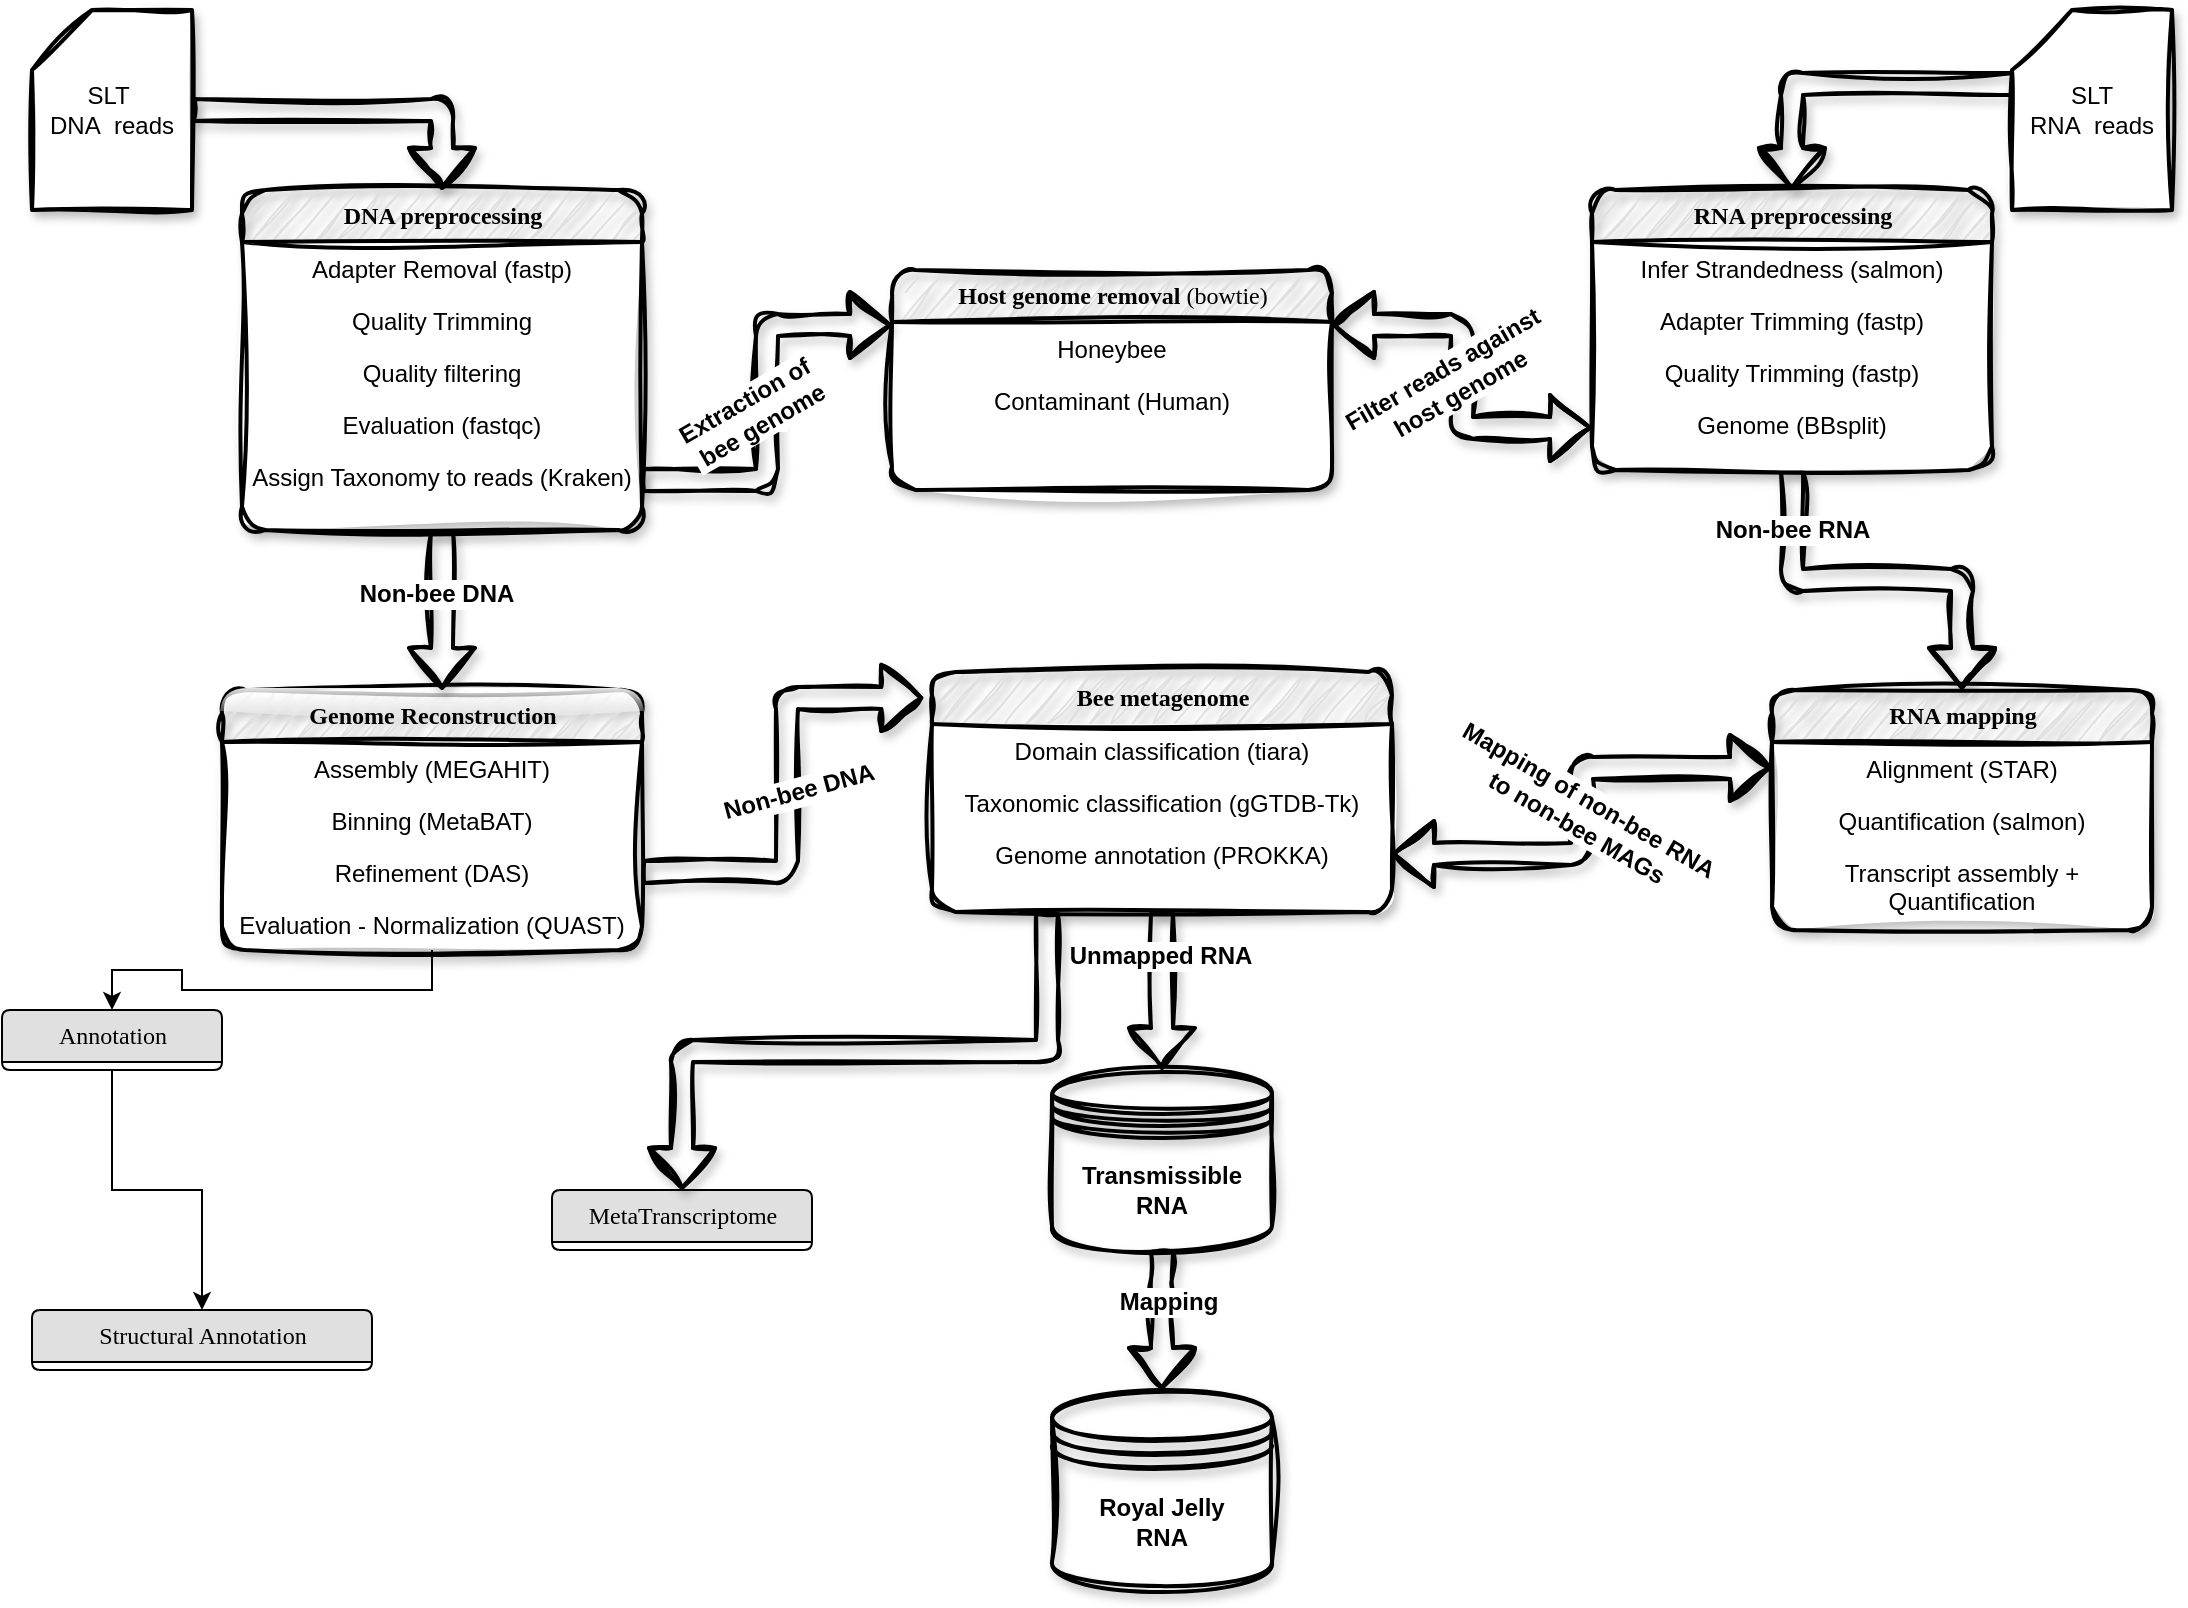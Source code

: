 <mxfile version="26.0.7">
  <diagram name="Page-1" id="I-lq6YLUThv6dxfTA4IS">
    <mxGraphModel dx="1368" dy="909" grid="1" gridSize="10" guides="1" tooltips="1" connect="1" arrows="1" fold="1" page="1" pageScale="1" pageWidth="850" pageHeight="1100" math="0" shadow="0">
      <root>
        <mxCell id="0" />
        <mxCell id="1" parent="0" />
        <mxCell id="cvJpNaN4AxF_znYrUF_U-1" value="&lt;b&gt;DNA preprocessing&lt;/b&gt;" style="swimlane;html=1;fontStyle=0;childLayout=stackLayout;horizontal=1;startSize=26;fillColor=#e0e0e0;horizontalStack=0;resizeParent=1;resizeLast=0;collapsible=1;marginBottom=0;swimlaneFillColor=#ffffff;align=center;rounded=1;shadow=1;comic=0;labelBackgroundColor=none;strokeWidth=2;fontFamily=Verdana;fontSize=12;sketch=1;curveFitting=1;jiggle=2;" vertex="1" parent="1">
          <mxGeometry x="160" y="130" width="200" height="170" as="geometry" />
        </mxCell>
        <mxCell id="cvJpNaN4AxF_znYrUF_U-2" value="Adapter Removal (fastp)" style="text;html=1;strokeColor=none;fillColor=none;spacingLeft=4;spacingRight=4;whiteSpace=wrap;overflow=hidden;rotatable=0;points=[[0,0.5],[1,0.5]];portConstraint=eastwest;align=center;" vertex="1" parent="cvJpNaN4AxF_znYrUF_U-1">
          <mxGeometry y="26" width="200" height="26" as="geometry" />
        </mxCell>
        <mxCell id="cvJpNaN4AxF_znYrUF_U-3" value="Quality Trimming" style="text;html=1;strokeColor=none;fillColor=none;spacingLeft=4;spacingRight=4;whiteSpace=wrap;overflow=hidden;rotatable=0;points=[[0,0.5],[1,0.5]];portConstraint=eastwest;align=center;" vertex="1" parent="cvJpNaN4AxF_znYrUF_U-1">
          <mxGeometry y="52" width="200" height="26" as="geometry" />
        </mxCell>
        <mxCell id="cvJpNaN4AxF_znYrUF_U-4" value="Quality filtering" style="text;html=1;strokeColor=none;fillColor=none;spacingLeft=4;spacingRight=4;whiteSpace=wrap;overflow=hidden;rotatable=0;points=[[0,0.5],[1,0.5]];portConstraint=eastwest;align=center;" vertex="1" parent="cvJpNaN4AxF_znYrUF_U-1">
          <mxGeometry y="78" width="200" height="26" as="geometry" />
        </mxCell>
        <mxCell id="cvJpNaN4AxF_znYrUF_U-5" value="Evaluation (fastqc)" style="text;html=1;strokeColor=none;fillColor=none;spacingLeft=4;spacingRight=4;whiteSpace=wrap;overflow=hidden;rotatable=0;points=[[0,0.5],[1,0.5]];portConstraint=eastwest;align=center;" vertex="1" parent="cvJpNaN4AxF_znYrUF_U-1">
          <mxGeometry y="104" width="200" height="26" as="geometry" />
        </mxCell>
        <mxCell id="cvJpNaN4AxF_znYrUF_U-6" value="Assign Taxonomy to reads (Kraken)" style="text;html=1;strokeColor=none;fillColor=none;spacingLeft=4;spacingRight=4;whiteSpace=wrap;overflow=hidden;rotatable=0;points=[[0,0.5],[1,0.5]];portConstraint=eastwest;align=center;" vertex="1" parent="cvJpNaN4AxF_znYrUF_U-1">
          <mxGeometry y="130" width="200" height="30" as="geometry" />
        </mxCell>
        <mxCell id="cvJpNaN4AxF_znYrUF_U-7" style="edgeStyle=orthogonalEdgeStyle;rounded=0;orthogonalLoop=1;jettySize=auto;html=1;entryX=0.5;entryY=0;entryDx=0;entryDy=0;" edge="1" parent="1" source="cvJpNaN4AxF_znYrUF_U-8" target="cvJpNaN4AxF_znYrUF_U-14">
          <mxGeometry relative="1" as="geometry" />
        </mxCell>
        <mxCell id="cvJpNaN4AxF_znYrUF_U-8" value="&lt;b&gt;Genome Reconstruction&lt;/b&gt;" style="swimlane;html=1;fontStyle=0;childLayout=stackLayout;horizontal=1;startSize=26;fillColor=#e0e0e0;horizontalStack=0;resizeParent=1;resizeLast=0;collapsible=1;marginBottom=0;swimlaneFillColor=#ffffff;align=center;rounded=1;shadow=1;comic=0;labelBackgroundColor=none;strokeWidth=2;fontFamily=Verdana;fontSize=12;sketch=1;curveFitting=1;jiggle=2;glass=1;" vertex="1" parent="1">
          <mxGeometry x="150" y="380" width="210" height="130" as="geometry" />
        </mxCell>
        <mxCell id="cvJpNaN4AxF_znYrUF_U-9" value="Assembly (MEGAHIT)" style="text;html=1;strokeColor=none;fillColor=none;spacingLeft=4;spacingRight=4;whiteSpace=wrap;overflow=hidden;rotatable=0;points=[[0,0.5],[1,0.5]];portConstraint=eastwest;align=center;" vertex="1" parent="cvJpNaN4AxF_znYrUF_U-8">
          <mxGeometry y="26" width="210" height="26" as="geometry" />
        </mxCell>
        <mxCell id="cvJpNaN4AxF_znYrUF_U-10" value="Binning (MetaBAT)" style="text;html=1;strokeColor=none;fillColor=none;spacingLeft=4;spacingRight=4;whiteSpace=wrap;overflow=hidden;rotatable=0;points=[[0,0.5],[1,0.5]];portConstraint=eastwest;align=center;" vertex="1" parent="cvJpNaN4AxF_znYrUF_U-8">
          <mxGeometry y="52" width="210" height="26" as="geometry" />
        </mxCell>
        <mxCell id="cvJpNaN4AxF_znYrUF_U-11" value="Refinement (DAS)" style="text;html=1;strokeColor=none;fillColor=none;spacingLeft=4;spacingRight=4;whiteSpace=wrap;overflow=hidden;rotatable=0;points=[[0,0.5],[1,0.5]];portConstraint=eastwest;align=center;" vertex="1" parent="cvJpNaN4AxF_znYrUF_U-8">
          <mxGeometry y="78" width="210" height="26" as="geometry" />
        </mxCell>
        <mxCell id="cvJpNaN4AxF_znYrUF_U-12" value="&lt;div&gt;Evaluation - Normalization (QUAST)&lt;/div&gt;&lt;div&gt;&lt;br&gt;&lt;/div&gt;&lt;div&gt;&lt;br&gt;&lt;/div&gt;" style="text;html=1;strokeColor=none;fillColor=none;spacingLeft=4;spacingRight=4;whiteSpace=wrap;overflow=hidden;rotatable=0;points=[[0,0.5],[1,0.5]];portConstraint=eastwest;align=center;" vertex="1" parent="cvJpNaN4AxF_znYrUF_U-8">
          <mxGeometry y="104" width="210" height="26" as="geometry" />
        </mxCell>
        <mxCell id="cvJpNaN4AxF_znYrUF_U-13" style="edgeStyle=orthogonalEdgeStyle;rounded=0;orthogonalLoop=1;jettySize=auto;html=1;" edge="1" parent="1" source="cvJpNaN4AxF_znYrUF_U-14" target="cvJpNaN4AxF_znYrUF_U-41">
          <mxGeometry relative="1" as="geometry" />
        </mxCell>
        <mxCell id="cvJpNaN4AxF_znYrUF_U-14" value="Annotation" style="swimlane;html=1;fontStyle=0;childLayout=stackLayout;horizontal=1;startSize=26;fillColor=#e0e0e0;horizontalStack=0;resizeParent=1;resizeLast=0;collapsible=1;marginBottom=0;swimlaneFillColor=#ffffff;align=center;rounded=1;shadow=0;comic=0;labelBackgroundColor=none;strokeWidth=1;fontFamily=Verdana;fontSize=12" vertex="1" collapsed="1" parent="1">
          <mxGeometry x="40" y="540" width="110" height="30" as="geometry">
            <mxRectangle x="5" y="500" width="190" height="130" as="alternateBounds" />
          </mxGeometry>
        </mxCell>
        <mxCell id="cvJpNaN4AxF_znYrUF_U-15" value="Gene prediction (prodigal)" style="text;html=1;strokeColor=none;fillColor=none;spacingLeft=4;spacingRight=4;whiteSpace=wrap;overflow=hidden;rotatable=0;points=[[0,0.5],[1,0.5]];portConstraint=eastwest;" vertex="1" parent="cvJpNaN4AxF_znYrUF_U-14">
          <mxGeometry y="26" width="190" height="26" as="geometry" />
        </mxCell>
        <mxCell id="cvJpNaN4AxF_znYrUF_U-16" value="Virus identification (geNomad)" style="text;html=1;strokeColor=none;fillColor=none;spacingLeft=4;spacingRight=4;whiteSpace=wrap;overflow=hidden;rotatable=0;points=[[0,0.5],[1,0.5]];portConstraint=eastwest;" vertex="1" parent="cvJpNaN4AxF_znYrUF_U-14">
          <mxGeometry y="52" width="190" height="26" as="geometry" />
        </mxCell>
        <mxCell id="cvJpNaN4AxF_znYrUF_U-17" value="Structural annotation of contigs" style="text;html=1;strokeColor=none;fillColor=none;spacingLeft=4;spacingRight=4;whiteSpace=wrap;overflow=hidden;rotatable=0;points=[[0,0.5],[1,0.5]];portConstraint=eastwest;" vertex="1" parent="cvJpNaN4AxF_znYrUF_U-14">
          <mxGeometry y="78" width="190" height="32" as="geometry" />
        </mxCell>
        <mxCell id="cvJpNaN4AxF_znYrUF_U-18" value="&lt;b&gt;Host genome removal&lt;/b&gt; (bowtie)" style="swimlane;html=1;fontStyle=0;childLayout=stackLayout;horizontal=1;startSize=26;fillColor=#e0e0e0;horizontalStack=0;resizeParent=1;resizeLast=0;collapsible=1;marginBottom=0;swimlaneFillColor=#ffffff;align=center;rounded=1;shadow=1;comic=0;labelBackgroundColor=none;strokeWidth=2;fontFamily=Verdana;fontSize=12;sketch=1;curveFitting=1;jiggle=2;glass=0;" vertex="1" parent="1">
          <mxGeometry x="485" y="170" width="220" height="110" as="geometry">
            <mxRectangle x="460" y="140" width="220" height="30" as="alternateBounds" />
          </mxGeometry>
        </mxCell>
        <mxCell id="cvJpNaN4AxF_znYrUF_U-19" value="Honeybee" style="text;html=1;strokeColor=none;fillColor=none;spacingLeft=4;spacingRight=4;whiteSpace=wrap;overflow=hidden;rotatable=0;points=[[0,0.5],[1,0.5]];portConstraint=eastwest;align=center;" vertex="1" parent="cvJpNaN4AxF_znYrUF_U-18">
          <mxGeometry y="26" width="220" height="26" as="geometry" />
        </mxCell>
        <mxCell id="cvJpNaN4AxF_znYrUF_U-20" value="Contaminant (Human)" style="text;html=1;strokeColor=none;fillColor=none;spacingLeft=4;spacingRight=4;whiteSpace=wrap;overflow=hidden;rotatable=0;points=[[0,0.5],[1,0.5]];portConstraint=eastwest;align=center;" vertex="1" parent="cvJpNaN4AxF_znYrUF_U-18">
          <mxGeometry y="52" width="220" height="26" as="geometry" />
        </mxCell>
        <mxCell id="cvJpNaN4AxF_znYrUF_U-21" value="&lt;b&gt;Bee metagenome&lt;/b&gt;" style="swimlane;html=1;fontStyle=0;childLayout=stackLayout;horizontal=1;startSize=26;fillColor=#e0e0e0;horizontalStack=0;resizeParent=1;resizeLast=0;collapsible=1;marginBottom=0;swimlaneFillColor=#ffffff;align=center;rounded=1;shadow=1;comic=0;labelBackgroundColor=none;strokeWidth=2;fontFamily=Verdana;fontSize=12;sketch=1;curveFitting=1;jiggle=2;" vertex="1" parent="1">
          <mxGeometry x="505" y="371" width="230" height="120" as="geometry" />
        </mxCell>
        <mxCell id="cvJpNaN4AxF_znYrUF_U-22" value="Domain classification (tiara)" style="text;html=1;strokeColor=none;fillColor=none;spacingLeft=4;spacingRight=4;whiteSpace=wrap;overflow=hidden;rotatable=0;points=[[0,0.5],[1,0.5]];portConstraint=eastwest;align=center;" vertex="1" parent="cvJpNaN4AxF_znYrUF_U-21">
          <mxGeometry y="26" width="230" height="26" as="geometry" />
        </mxCell>
        <mxCell id="cvJpNaN4AxF_znYrUF_U-23" value="Taxonomic classification (gGTDB-Tk)" style="text;html=1;strokeColor=none;fillColor=none;spacingLeft=4;spacingRight=4;whiteSpace=wrap;overflow=hidden;rotatable=0;points=[[0,0.5],[1,0.5]];portConstraint=eastwest;align=center;" vertex="1" parent="cvJpNaN4AxF_znYrUF_U-21">
          <mxGeometry y="52" width="230" height="26" as="geometry" />
        </mxCell>
        <mxCell id="cvJpNaN4AxF_znYrUF_U-24" value="Genome annotation (PROKKA)" style="text;html=1;strokeColor=none;fillColor=none;spacingLeft=4;spacingRight=4;whiteSpace=wrap;overflow=hidden;rotatable=0;points=[[0,0.5],[1,0.5]];portConstraint=eastwest;align=center;" vertex="1" parent="cvJpNaN4AxF_znYrUF_U-21">
          <mxGeometry y="78" width="230" height="26" as="geometry" />
        </mxCell>
        <mxCell id="cvJpNaN4AxF_znYrUF_U-25" style="edgeStyle=orthogonalEdgeStyle;html=1;labelBackgroundColor=none;startFill=0;endFill=1;fontFamily=Verdana;fontSize=12;shape=flexArrow;strokeWidth=2;sketch=1;curveFitting=1;jiggle=2;shadow=1;" edge="1" parent="1" source="cvJpNaN4AxF_znYrUF_U-1" target="cvJpNaN4AxF_znYrUF_U-8">
          <mxGeometry relative="1" as="geometry">
            <Array as="points">
              <mxPoint x="275" y="280" />
              <mxPoint x="275" y="280" />
            </Array>
          </mxGeometry>
        </mxCell>
        <mxCell id="cvJpNaN4AxF_znYrUF_U-26" value="Non-bee DNA" style="edgeLabel;html=1;align=center;verticalAlign=middle;resizable=0;points=[];fontStyle=1;fontSize=12;" vertex="1" connectable="0" parent="cvJpNaN4AxF_znYrUF_U-25">
          <mxGeometry x="-0.2" y="-3" relative="1" as="geometry">
            <mxPoint as="offset" />
          </mxGeometry>
        </mxCell>
        <mxCell id="cvJpNaN4AxF_znYrUF_U-27" style="edgeStyle=orthogonalEdgeStyle;html=1;labelBackgroundColor=none;startFill=1;endFill=1;fontFamily=Verdana;fontSize=12;exitX=0;exitY=0.5;exitDx=0;exitDy=0;startArrow=classic;entryX=1;entryY=0.25;entryDx=0;entryDy=0;labelBorderColor=default;shape=flexArrow;strokeWidth=2;shadow=1;sketch=1;curveFitting=1;jiggle=2;" edge="1" parent="1" source="cvJpNaN4AxF_znYrUF_U-48" target="cvJpNaN4AxF_znYrUF_U-18">
          <mxGeometry relative="1" as="geometry">
            <mxPoint x="725" y="220" as="sourcePoint" />
          </mxGeometry>
        </mxCell>
        <mxCell id="cvJpNaN4AxF_znYrUF_U-28" style="edgeStyle=orthogonalEdgeStyle;html=1;exitX=1;exitY=0.5;entryX=0;entryY=0.25;labelBackgroundColor=none;startFill=0;endFill=1;fontFamily=Verdana;fontSize=12;entryDx=0;entryDy=0;shape=flexArrow;strokeWidth=2;shadow=1;sketch=1;curveFitting=1;jiggle=2;flowAnimation=0;" edge="1" parent="1" source="cvJpNaN4AxF_znYrUF_U-6" target="cvJpNaN4AxF_znYrUF_U-18">
          <mxGeometry relative="1" as="geometry" />
        </mxCell>
        <mxCell id="cvJpNaN4AxF_znYrUF_U-29" value="Text" style="edgeLabel;html=1;align=center;verticalAlign=middle;resizable=0;points=[];" vertex="1" connectable="0" parent="cvJpNaN4AxF_znYrUF_U-28">
          <mxGeometry x="-0.079" y="1" relative="1" as="geometry">
            <mxPoint as="offset" />
          </mxGeometry>
        </mxCell>
        <mxCell id="cvJpNaN4AxF_znYrUF_U-30" value="&lt;div&gt;Extraction of&amp;nbsp;&lt;/div&gt;&lt;div&gt;bee genome&lt;/div&gt;" style="edgeLabel;html=1;align=center;verticalAlign=middle;resizable=0;points=[];fontStyle=1;fontSize=12;rotation=-30;" vertex="1" connectable="0" parent="cvJpNaN4AxF_znYrUF_U-28">
          <mxGeometry x="-0.067" y="-2" relative="1" as="geometry">
            <mxPoint x="-9" y="-2" as="offset" />
          </mxGeometry>
        </mxCell>
        <mxCell id="cvJpNaN4AxF_znYrUF_U-31" style="edgeStyle=orthogonalEdgeStyle;html=1;labelBackgroundColor=none;startFill=1;endFill=1;fontFamily=Verdana;fontSize=12;startArrow=blockThin;shape=flexArrow;strokeWidth=2;sketch=1;curveFitting=1;jiggle=2;shadow=1;" edge="1" parent="1" source="cvJpNaN4AxF_znYrUF_U-24" target="cvJpNaN4AxF_znYrUF_U-38">
          <mxGeometry relative="1" as="geometry">
            <mxPoint x="915" y="570" as="targetPoint" />
            <mxPoint x="755" y="630" as="sourcePoint" />
          </mxGeometry>
        </mxCell>
        <mxCell id="cvJpNaN4AxF_znYrUF_U-32" value="&lt;div&gt;Mapping of non-bee RNA&amp;nbsp;&lt;/div&gt;&lt;div&gt;to non-bee MAGs&lt;/div&gt;" style="edgeLabel;html=1;align=center;verticalAlign=middle;resizable=0;points=[];rotation=30;fontStyle=1;labelBackgroundColor=default;labelBorderColor=none;fontSize=12;" vertex="1" connectable="0" parent="cvJpNaN4AxF_znYrUF_U-31">
          <mxGeometry relative="1" as="geometry">
            <mxPoint x="1" y="1" as="offset" />
          </mxGeometry>
        </mxCell>
        <mxCell id="cvJpNaN4AxF_znYrUF_U-33" style="edgeStyle=orthogonalEdgeStyle;html=1;exitX=0.5;exitY=1;labelBackgroundColor=none;startFill=0;endFill=1;fontFamily=Verdana;fontSize=12;exitDx=0;exitDy=0;entryX=0.5;entryY=0;entryDx=0;entryDy=0;shape=flexArrow;strokeWidth=2;shadow=1;sketch=1;curveFitting=1;jiggle=2;" edge="1" parent="1" source="cvJpNaN4AxF_znYrUF_U-44" target="cvJpNaN4AxF_znYrUF_U-37">
          <mxGeometry relative="1" as="geometry">
            <mxPoint x="1005" y="350" as="targetPoint" />
            <Array as="points" />
            <mxPoint x="845" y="350" as="sourcePoint" />
          </mxGeometry>
        </mxCell>
        <mxCell id="cvJpNaN4AxF_znYrUF_U-34" value="Non-bee RNA" style="edgeLabel;html=1;align=center;verticalAlign=middle;resizable=0;points=[];fontStyle=1;fontSize=12;" vertex="1" connectable="0" parent="cvJpNaN4AxF_znYrUF_U-33">
          <mxGeometry x="-0.297" y="3" relative="1" as="geometry">
            <mxPoint x="-14" y="-22" as="offset" />
          </mxGeometry>
        </mxCell>
        <mxCell id="cvJpNaN4AxF_znYrUF_U-35" style="edgeStyle=orthogonalEdgeStyle;rounded=1;orthogonalLoop=1;jettySize=auto;html=1;entryX=0.5;entryY=0;entryDx=0;entryDy=0;shape=flexArrow;shadow=1;sketch=1;curveFitting=1;jiggle=2;strokeWidth=2;" edge="1" parent="1" source="cvJpNaN4AxF_znYrUF_U-36" target="cvJpNaN4AxF_znYrUF_U-1">
          <mxGeometry relative="1" as="geometry">
            <mxPoint x="275" y="90" as="targetPoint" />
          </mxGeometry>
        </mxCell>
        <mxCell id="cvJpNaN4AxF_znYrUF_U-36" value="&lt;div&gt;SLT&amp;nbsp;&lt;/div&gt;&lt;div&gt;DNA&amp;nbsp; reads&lt;/div&gt;" style="shape=card;whiteSpace=wrap;html=1;sketch=1;curveFitting=1;jiggle=2;shadow=1;strokeWidth=2;" vertex="1" parent="1">
          <mxGeometry x="55" y="40" width="80" height="100" as="geometry" />
        </mxCell>
        <mxCell id="cvJpNaN4AxF_znYrUF_U-37" value="&lt;b&gt;RNA mapping&lt;/b&gt;" style="swimlane;html=1;fontStyle=0;childLayout=stackLayout;horizontal=1;startSize=26;fillColor=#e0e0e0;horizontalStack=0;resizeParent=1;resizeLast=0;collapsible=1;marginBottom=0;swimlaneFillColor=#ffffff;align=center;rounded=1;shadow=1;comic=0;labelBackgroundColor=none;strokeWidth=2;fontFamily=Verdana;fontSize=12;sketch=1;curveFitting=1;jiggle=2;" vertex="1" parent="1">
          <mxGeometry x="925" y="380" width="190" height="120" as="geometry" />
        </mxCell>
        <mxCell id="cvJpNaN4AxF_znYrUF_U-38" value="Alignment (STAR)" style="text;html=1;strokeColor=none;fillColor=none;spacingLeft=4;spacingRight=4;whiteSpace=wrap;overflow=hidden;rotatable=0;points=[[0,0.5],[1,0.5]];portConstraint=eastwest;align=center;" vertex="1" parent="cvJpNaN4AxF_znYrUF_U-37">
          <mxGeometry y="26" width="190" height="26" as="geometry" />
        </mxCell>
        <mxCell id="cvJpNaN4AxF_znYrUF_U-39" value="Quantification (salmon)" style="text;html=1;strokeColor=none;fillColor=none;spacingLeft=4;spacingRight=4;whiteSpace=wrap;overflow=hidden;rotatable=0;points=[[0,0.5],[1,0.5]];portConstraint=eastwest;align=center;" vertex="1" parent="cvJpNaN4AxF_znYrUF_U-37">
          <mxGeometry y="52" width="190" height="26" as="geometry" />
        </mxCell>
        <mxCell id="cvJpNaN4AxF_znYrUF_U-40" value="Transcript assembly + Quantification" style="text;html=1;strokeColor=none;fillColor=none;spacingLeft=4;spacingRight=4;whiteSpace=wrap;overflow=hidden;rotatable=0;points=[[0,0.5],[1,0.5]];portConstraint=eastwest;align=center;" vertex="1" parent="cvJpNaN4AxF_znYrUF_U-37">
          <mxGeometry y="78" width="190" height="42" as="geometry" />
        </mxCell>
        <mxCell id="cvJpNaN4AxF_znYrUF_U-41" value="Structural Annotation" style="swimlane;html=1;fontStyle=0;childLayout=stackLayout;horizontal=1;startSize=26;fillColor=#e0e0e0;horizontalStack=0;resizeParent=1;resizeLast=0;collapsible=1;marginBottom=0;swimlaneFillColor=#ffffff;align=center;rounded=1;shadow=0;comic=0;labelBackgroundColor=none;strokeWidth=1;fontFamily=Verdana;fontSize=12" vertex="1" collapsed="1" parent="1">
          <mxGeometry x="55" y="690" width="170" height="30" as="geometry">
            <mxRectangle x="20" y="650" width="160" height="110" as="alternateBounds" />
          </mxGeometry>
        </mxCell>
        <mxCell id="cvJpNaN4AxF_znYrUF_U-42" value="rRNA" style="text;html=1;strokeColor=none;fillColor=none;spacingLeft=4;spacingRight=4;whiteSpace=wrap;overflow=hidden;rotatable=0;points=[[0,0.5],[1,0.5]];portConstraint=eastwest;align=center;" vertex="1" parent="cvJpNaN4AxF_znYrUF_U-41">
          <mxGeometry y="26" width="160" height="26" as="geometry" />
        </mxCell>
        <mxCell id="cvJpNaN4AxF_znYrUF_U-43" value="tRNA" style="text;html=1;strokeColor=none;fillColor=none;spacingLeft=4;spacingRight=4;whiteSpace=wrap;overflow=hidden;rotatable=0;points=[[0,0.5],[1,0.5]];portConstraint=eastwest;align=center;" vertex="1" parent="cvJpNaN4AxF_znYrUF_U-41">
          <mxGeometry y="52" width="160" height="26" as="geometry" />
        </mxCell>
        <mxCell id="cvJpNaN4AxF_znYrUF_U-44" value="&lt;b&gt;RNA preprocessing&lt;/b&gt;" style="swimlane;html=1;fontStyle=0;childLayout=stackLayout;horizontal=1;startSize=26;fillColor=#e0e0e0;horizontalStack=0;resizeParent=1;resizeLast=0;collapsible=1;marginBottom=0;swimlaneFillColor=#ffffff;align=center;rounded=1;shadow=1;comic=0;labelBackgroundColor=none;strokeWidth=2;fontFamily=Verdana;fontSize=12;sketch=1;curveFitting=1;jiggle=2;" vertex="1" parent="1">
          <mxGeometry x="835" y="130" width="200" height="140" as="geometry" />
        </mxCell>
        <mxCell id="cvJpNaN4AxF_znYrUF_U-45" value="Infer Strandedness (salmon)" style="text;html=1;strokeColor=none;fillColor=none;spacingLeft=4;spacingRight=4;whiteSpace=wrap;overflow=hidden;rotatable=0;points=[[0,0.5],[1,0.5]];portConstraint=eastwest;align=center;" vertex="1" parent="cvJpNaN4AxF_znYrUF_U-44">
          <mxGeometry y="26" width="200" height="26" as="geometry" />
        </mxCell>
        <mxCell id="cvJpNaN4AxF_znYrUF_U-46" value="Adapter Trimming (fastp)" style="text;html=1;strokeColor=none;fillColor=none;spacingLeft=4;spacingRight=4;whiteSpace=wrap;overflow=hidden;rotatable=0;points=[[0,0.5],[1,0.5]];portConstraint=eastwest;align=center;" vertex="1" parent="cvJpNaN4AxF_znYrUF_U-44">
          <mxGeometry y="52" width="200" height="26" as="geometry" />
        </mxCell>
        <mxCell id="cvJpNaN4AxF_znYrUF_U-47" value="Quality Trimming (fastp)" style="text;html=1;strokeColor=none;fillColor=none;spacingLeft=4;spacingRight=4;whiteSpace=wrap;overflow=hidden;rotatable=0;points=[[0,0.5],[1,0.5]];portConstraint=eastwest;align=center;" vertex="1" parent="cvJpNaN4AxF_znYrUF_U-44">
          <mxGeometry y="78" width="200" height="26" as="geometry" />
        </mxCell>
        <mxCell id="cvJpNaN4AxF_znYrUF_U-48" value="Genome (BBsplit)" style="text;html=1;strokeColor=none;fillColor=none;spacingLeft=4;spacingRight=4;whiteSpace=wrap;overflow=hidden;rotatable=1;points=[[0,0.5],[1,0.5]];portConstraint=eastwest;movable=1;resizable=1;deletable=1;editable=1;locked=0;connectable=1;align=center;" vertex="1" parent="cvJpNaN4AxF_znYrUF_U-44">
          <mxGeometry y="104" width="200" height="30" as="geometry" />
        </mxCell>
        <mxCell id="cvJpNaN4AxF_znYrUF_U-49" style="edgeStyle=orthogonalEdgeStyle;rounded=1;orthogonalLoop=1;jettySize=auto;html=1;entryX=0.5;entryY=0;entryDx=0;entryDy=0;exitX=0.025;exitY=0.37;exitDx=0;exitDy=0;exitPerimeter=0;shape=flexArrow;shadow=1;sketch=1;curveFitting=1;jiggle=2;strokeWidth=2;" edge="1" parent="1" source="cvJpNaN4AxF_znYrUF_U-50" target="cvJpNaN4AxF_znYrUF_U-44">
          <mxGeometry relative="1" as="geometry" />
        </mxCell>
        <mxCell id="cvJpNaN4AxF_znYrUF_U-50" value="&lt;div&gt;SLT&lt;/div&gt;&lt;div&gt;RNA&amp;nbsp; reads&lt;/div&gt;" style="shape=card;whiteSpace=wrap;html=1;sketch=1;curveFitting=1;jiggle=2;rounded=0;shadow=1;strokeWidth=2;" vertex="1" parent="1">
          <mxGeometry x="1045" y="40" width="80" height="100" as="geometry" />
        </mxCell>
        <mxCell id="cvJpNaN4AxF_znYrUF_U-51" value="MetaTranscriptome" style="swimlane;html=1;fontStyle=0;childLayout=stackLayout;horizontal=1;startSize=26;fillColor=#e0e0e0;horizontalStack=0;resizeParent=1;resizeLast=0;collapsible=1;marginBottom=0;swimlaneFillColor=#ffffff;align=center;rounded=1;shadow=0;comic=0;labelBackgroundColor=none;strokeWidth=1;fontFamily=Verdana;fontSize=12" vertex="1" collapsed="1" parent="1">
          <mxGeometry x="315" y="630" width="130" height="30" as="geometry">
            <mxRectangle x="1000" y="580" width="130" height="110" as="alternateBounds" />
          </mxGeometry>
        </mxCell>
        <mxCell id="cvJpNaN4AxF_znYrUF_U-52" value="rRNA" style="text;html=1;strokeColor=none;fillColor=none;spacingLeft=4;spacingRight=4;whiteSpace=wrap;overflow=hidden;rotatable=0;points=[[0,0.5],[1,0.5]];portConstraint=eastwest;" vertex="1" parent="cvJpNaN4AxF_znYrUF_U-51">
          <mxGeometry y="26" width="130" height="26" as="geometry" />
        </mxCell>
        <mxCell id="cvJpNaN4AxF_znYrUF_U-53" style="edgeStyle=orthogonalEdgeStyle;rounded=0;orthogonalLoop=1;jettySize=auto;html=1;" edge="1" parent="cvJpNaN4AxF_znYrUF_U-51" source="cvJpNaN4AxF_znYrUF_U-55">
          <mxGeometry relative="1" as="geometry">
            <mxPoint x="170" y="-80" as="targetPoint" />
            <Array as="points">
              <mxPoint x="170" y="65" />
            </Array>
          </mxGeometry>
        </mxCell>
        <mxCell id="cvJpNaN4AxF_znYrUF_U-54" value="&lt;div&gt;Extracted&lt;/div&gt;&lt;div&gt;&lt;br&gt;&lt;/div&gt;" style="edgeLabel;html=1;align=center;verticalAlign=middle;resizable=0;points=[];" vertex="1" connectable="0" parent="cvJpNaN4AxF_znYrUF_U-53">
          <mxGeometry x="0.956" relative="1" as="geometry">
            <mxPoint y="42" as="offset" />
          </mxGeometry>
        </mxCell>
        <mxCell id="cvJpNaN4AxF_znYrUF_U-55" value="tRNA" style="text;html=1;strokeColor=none;fillColor=none;spacingLeft=4;spacingRight=4;whiteSpace=wrap;overflow=hidden;rotatable=0;points=[[0,0.5],[1,0.5]];portConstraint=eastwest;" vertex="1" parent="cvJpNaN4AxF_znYrUF_U-51">
          <mxGeometry y="52" width="130" height="26" as="geometry" />
        </mxCell>
        <mxCell id="cvJpNaN4AxF_znYrUF_U-56" value="" style="edgeStyle=orthogonalEdgeStyle;rounded=1;orthogonalLoop=1;jettySize=auto;html=1;entryX=0.5;entryY=0;entryDx=0;entryDy=0;exitX=0.5;exitY=1;exitDx=0;exitDy=0;shape=flexArrow;strokeWidth=2;shadow=1;sketch=1;curveFitting=1;jiggle=2;" edge="1" parent="1" source="cvJpNaN4AxF_znYrUF_U-58" target="cvJpNaN4AxF_znYrUF_U-62">
          <mxGeometry relative="1" as="geometry">
            <mxPoint x="170" y="680" as="sourcePoint" />
            <mxPoint x="165" y="791" as="targetPoint" />
            <Array as="points">
              <mxPoint x="620" y="680" />
              <mxPoint x="620" y="680" />
            </Array>
          </mxGeometry>
        </mxCell>
        <mxCell id="cvJpNaN4AxF_znYrUF_U-57" value="Mapping" style="edgeLabel;html=1;align=center;verticalAlign=middle;resizable=0;points=[];fontStyle=1;fontSize=12;" vertex="1" connectable="0" parent="cvJpNaN4AxF_znYrUF_U-56">
          <mxGeometry x="-0.275" y="3" relative="1" as="geometry">
            <mxPoint as="offset" />
          </mxGeometry>
        </mxCell>
        <mxCell id="cvJpNaN4AxF_znYrUF_U-58" value="&lt;div&gt;&lt;b&gt;Transmissible&lt;/b&gt;&lt;/div&gt;&lt;div&gt;&lt;b&gt;RNA&lt;br&gt;&lt;/b&gt;&lt;/div&gt;" style="shape=datastore;whiteSpace=wrap;html=1;strokeWidth=2;shadow=1;gradientColor=none;sketch=1;curveFitting=1;jiggle=2;fillColor=none;" vertex="1" parent="1">
          <mxGeometry x="565" y="570" width="110" height="90" as="geometry" />
        </mxCell>
        <mxCell id="cvJpNaN4AxF_znYrUF_U-59" style="edgeStyle=orthogonalEdgeStyle;rounded=1;orthogonalLoop=1;jettySize=auto;html=1;entryX=-0.019;entryY=0.108;entryDx=0;entryDy=0;entryPerimeter=0;shape=flexArrow;strokeWidth=2;shadow=1;sketch=1;curveFitting=1;jiggle=2;" edge="1" parent="1" source="cvJpNaN4AxF_znYrUF_U-11" target="cvJpNaN4AxF_znYrUF_U-21">
          <mxGeometry relative="1" as="geometry">
            <mxPoint x="515" y="406" as="targetPoint" />
          </mxGeometry>
        </mxCell>
        <mxCell id="cvJpNaN4AxF_znYrUF_U-60" value="Non-bee DNA " style="edgeLabel;html=1;align=center;verticalAlign=middle;resizable=0;points=[];rotation=-15;fontStyle=1;fontSize=12;" vertex="1" connectable="0" parent="cvJpNaN4AxF_znYrUF_U-59">
          <mxGeometry x="-0.175" relative="1" as="geometry">
            <mxPoint x="5" y="-19" as="offset" />
          </mxGeometry>
        </mxCell>
        <mxCell id="cvJpNaN4AxF_znYrUF_U-61" value="&lt;div&gt;Filter reads against&amp;nbsp;&lt;/div&gt;&lt;div&gt;host genome&lt;/div&gt;" style="edgeLabel;html=1;align=center;verticalAlign=middle;resizable=0;points=[];rotation=-30;fontStyle=1;fontSize=12;" vertex="1" connectable="0" parent="1">
          <mxGeometry x="765" y="225" as="geometry" />
        </mxCell>
        <mxCell id="cvJpNaN4AxF_znYrUF_U-62" value="&lt;div&gt;&lt;b&gt;Royal Jelly&lt;br&gt;&lt;/b&gt;&lt;/div&gt;&lt;div&gt;&lt;b&gt;RNA&lt;br&gt;&lt;/b&gt;&lt;/div&gt;" style="shape=datastore;whiteSpace=wrap;html=1;strokeWidth=2;fillColor=none;sketch=1;curveFitting=1;jiggle=2;shadow=1;" vertex="1" parent="1">
          <mxGeometry x="565" y="730" width="110" height="100" as="geometry" />
        </mxCell>
        <mxCell id="cvJpNaN4AxF_znYrUF_U-63" style="edgeStyle=orthogonalEdgeStyle;rounded=1;orthogonalLoop=1;jettySize=auto;html=1;exitX=0.5;exitY=1;exitDx=0;exitDy=0;shape=flexArrow;strokeWidth=2;shadow=1;sketch=1;curveFitting=1;jiggle=2;" edge="1" parent="1" source="cvJpNaN4AxF_znYrUF_U-21" target="cvJpNaN4AxF_znYrUF_U-58">
          <mxGeometry relative="1" as="geometry">
            <mxPoint x="600" y="470" as="sourcePoint" />
          </mxGeometry>
        </mxCell>
        <mxCell id="cvJpNaN4AxF_znYrUF_U-64" value="Unmapped RNA" style="edgeLabel;html=1;align=center;verticalAlign=middle;resizable=0;points=[];fontStyle=1;fontSize=12;" vertex="1" connectable="0" parent="cvJpNaN4AxF_znYrUF_U-63">
          <mxGeometry x="-0.448" y="-1" relative="1" as="geometry">
            <mxPoint as="offset" />
          </mxGeometry>
        </mxCell>
        <mxCell id="cvJpNaN4AxF_znYrUF_U-65" style="edgeStyle=orthogonalEdgeStyle;rounded=1;orthogonalLoop=1;jettySize=auto;html=1;shape=flexArrow;strokeWidth=2;shadow=1;sketch=1;curveFitting=1;jiggle=2;exitX=0.25;exitY=1;exitDx=0;exitDy=0;" edge="1" parent="1" source="cvJpNaN4AxF_znYrUF_U-21" target="cvJpNaN4AxF_znYrUF_U-51">
          <mxGeometry relative="1" as="geometry" />
        </mxCell>
      </root>
    </mxGraphModel>
  </diagram>
</mxfile>
